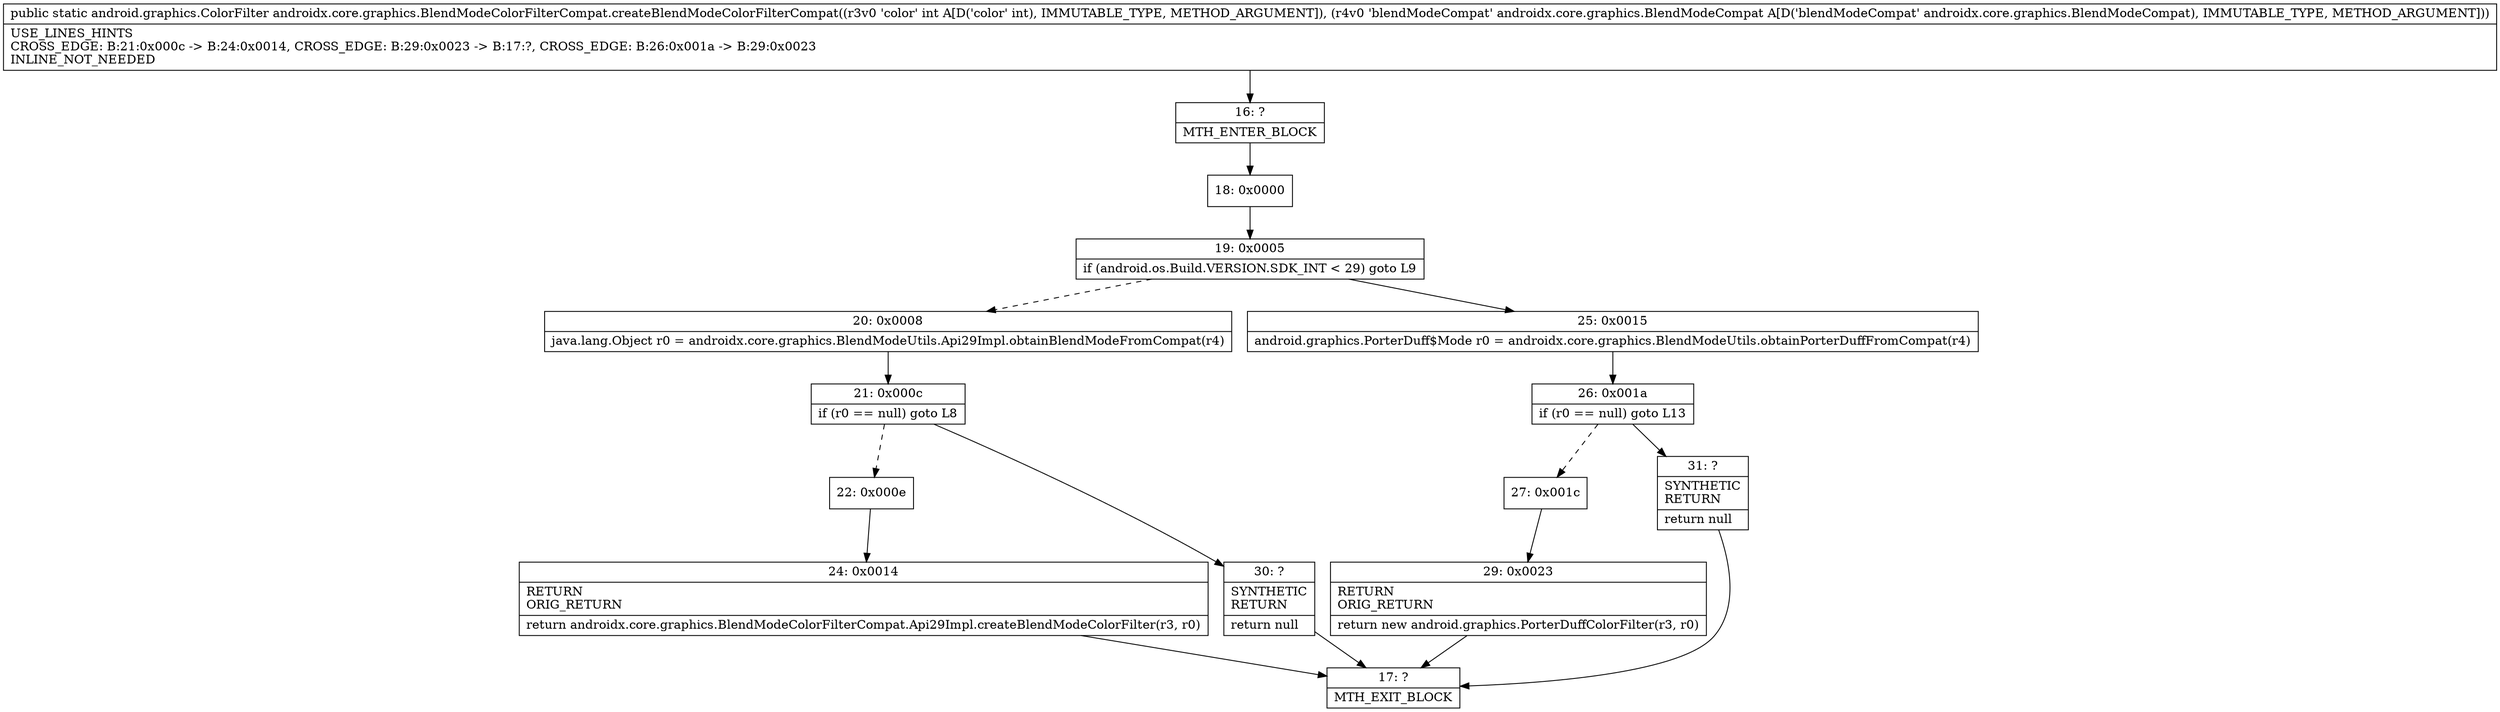 digraph "CFG forandroidx.core.graphics.BlendModeColorFilterCompat.createBlendModeColorFilterCompat(ILandroidx\/core\/graphics\/BlendModeCompat;)Landroid\/graphics\/ColorFilter;" {
Node_16 [shape=record,label="{16\:\ ?|MTH_ENTER_BLOCK\l}"];
Node_18 [shape=record,label="{18\:\ 0x0000}"];
Node_19 [shape=record,label="{19\:\ 0x0005|if (android.os.Build.VERSION.SDK_INT \< 29) goto L9\l}"];
Node_20 [shape=record,label="{20\:\ 0x0008|java.lang.Object r0 = androidx.core.graphics.BlendModeUtils.Api29Impl.obtainBlendModeFromCompat(r4)\l}"];
Node_21 [shape=record,label="{21\:\ 0x000c|if (r0 == null) goto L8\l}"];
Node_22 [shape=record,label="{22\:\ 0x000e}"];
Node_24 [shape=record,label="{24\:\ 0x0014|RETURN\lORIG_RETURN\l|return androidx.core.graphics.BlendModeColorFilterCompat.Api29Impl.createBlendModeColorFilter(r3, r0)\l}"];
Node_17 [shape=record,label="{17\:\ ?|MTH_EXIT_BLOCK\l}"];
Node_30 [shape=record,label="{30\:\ ?|SYNTHETIC\lRETURN\l|return null\l}"];
Node_25 [shape=record,label="{25\:\ 0x0015|android.graphics.PorterDuff$Mode r0 = androidx.core.graphics.BlendModeUtils.obtainPorterDuffFromCompat(r4)\l}"];
Node_26 [shape=record,label="{26\:\ 0x001a|if (r0 == null) goto L13\l}"];
Node_27 [shape=record,label="{27\:\ 0x001c}"];
Node_29 [shape=record,label="{29\:\ 0x0023|RETURN\lORIG_RETURN\l|return new android.graphics.PorterDuffColorFilter(r3, r0)\l}"];
Node_31 [shape=record,label="{31\:\ ?|SYNTHETIC\lRETURN\l|return null\l}"];
MethodNode[shape=record,label="{public static android.graphics.ColorFilter androidx.core.graphics.BlendModeColorFilterCompat.createBlendModeColorFilterCompat((r3v0 'color' int A[D('color' int), IMMUTABLE_TYPE, METHOD_ARGUMENT]), (r4v0 'blendModeCompat' androidx.core.graphics.BlendModeCompat A[D('blendModeCompat' androidx.core.graphics.BlendModeCompat), IMMUTABLE_TYPE, METHOD_ARGUMENT]))  | USE_LINES_HINTS\lCROSS_EDGE: B:21:0x000c \-\> B:24:0x0014, CROSS_EDGE: B:29:0x0023 \-\> B:17:?, CROSS_EDGE: B:26:0x001a \-\> B:29:0x0023\lINLINE_NOT_NEEDED\l}"];
MethodNode -> Node_16;Node_16 -> Node_18;
Node_18 -> Node_19;
Node_19 -> Node_20[style=dashed];
Node_19 -> Node_25;
Node_20 -> Node_21;
Node_21 -> Node_22[style=dashed];
Node_21 -> Node_30;
Node_22 -> Node_24;
Node_24 -> Node_17;
Node_30 -> Node_17;
Node_25 -> Node_26;
Node_26 -> Node_27[style=dashed];
Node_26 -> Node_31;
Node_27 -> Node_29;
Node_29 -> Node_17;
Node_31 -> Node_17;
}

